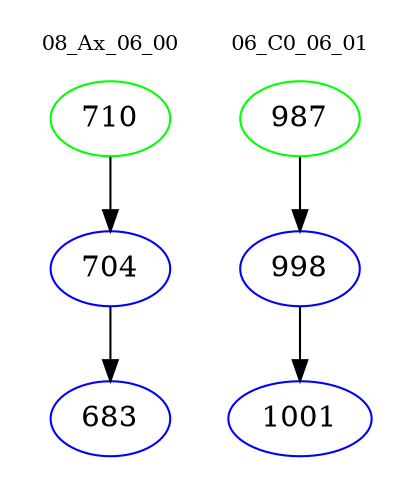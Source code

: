 digraph{
subgraph cluster_0 {
color = white
label = "08_Ax_06_00";
fontsize=10;
T0_710 [label="710", color="green"]
T0_710 -> T0_704 [color="black"]
T0_704 [label="704", color="blue"]
T0_704 -> T0_683 [color="black"]
T0_683 [label="683", color="blue"]
}
subgraph cluster_1 {
color = white
label = "06_C0_06_01";
fontsize=10;
T1_987 [label="987", color="green"]
T1_987 -> T1_998 [color="black"]
T1_998 [label="998", color="blue"]
T1_998 -> T1_1001 [color="black"]
T1_1001 [label="1001", color="blue"]
}
}
